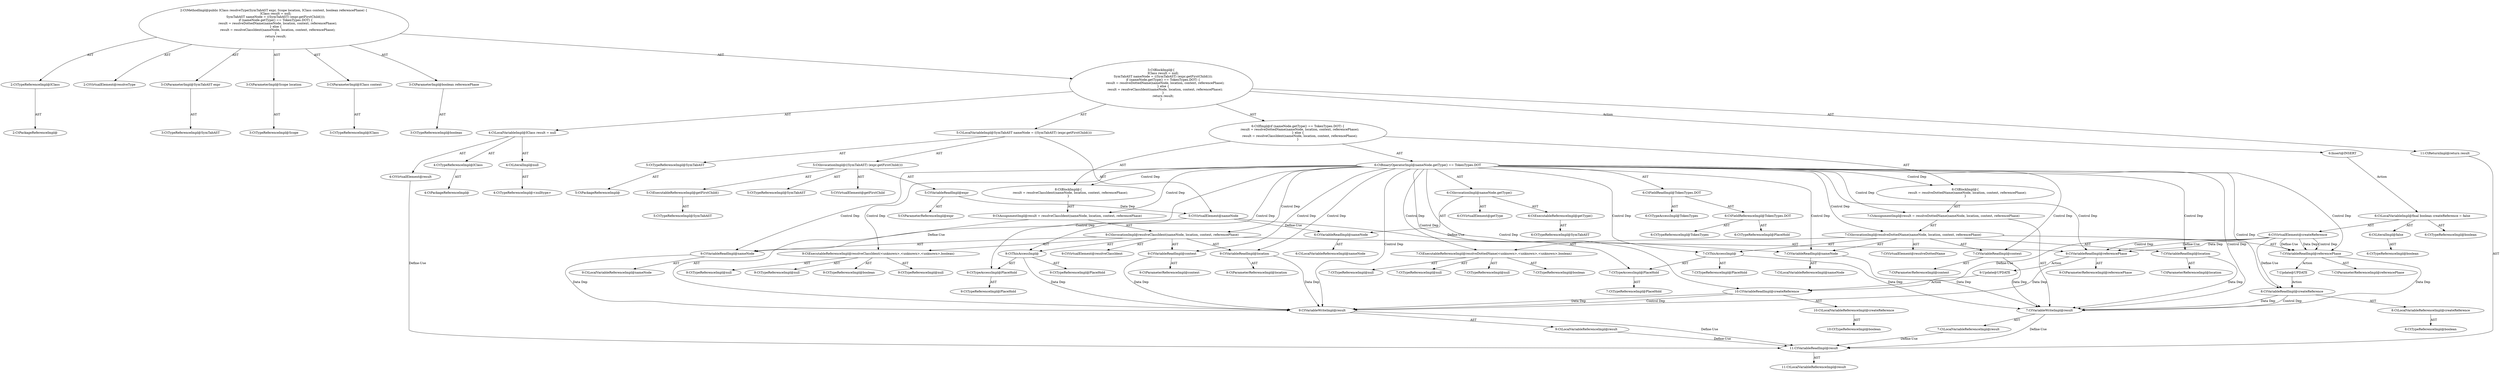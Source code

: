 digraph "resolveType#?,SymTabAST,Scope,IClass,boolean" {
0 [label="2:CtTypeReferenceImpl@IClass" shape=ellipse]
1 [label="2:CtPackageReferenceImpl@" shape=ellipse]
2 [label="2:CtVirtualElement@resolveType" shape=ellipse]
3 [label="3:CtParameterImpl@SymTabAST expr" shape=ellipse]
4 [label="3:CtTypeReferenceImpl@SymTabAST" shape=ellipse]
5 [label="3:CtParameterImpl@Scope location" shape=ellipse]
6 [label="3:CtTypeReferenceImpl@Scope" shape=ellipse]
7 [label="3:CtParameterImpl@IClass context" shape=ellipse]
8 [label="3:CtTypeReferenceImpl@IClass" shape=ellipse]
9 [label="3:CtParameterImpl@boolean referencePhase" shape=ellipse]
10 [label="3:CtTypeReferenceImpl@boolean" shape=ellipse]
11 [label="4:CtTypeReferenceImpl@IClass" shape=ellipse]
12 [label="4:CtPackageReferenceImpl@" shape=ellipse]
13 [label="4:CtLiteralImpl@null" shape=ellipse]
14 [label="4:CtTypeReferenceImpl@<nulltype>" shape=ellipse]
15 [label="4:CtVirtualElement@result" shape=ellipse]
16 [label="4:CtLocalVariableImpl@IClass result = null" shape=ellipse]
17 [label="5:CtTypeReferenceImpl@SymTabAST" shape=ellipse]
18 [label="5:CtPackageReferenceImpl@" shape=ellipse]
19 [label="5:CtExecutableReferenceImpl@getFirstChild()" shape=ellipse]
20 [label="5:CtTypeReferenceImpl@SymTabAST" shape=ellipse]
21 [label="5:CtVirtualElement@getFirstChild" shape=ellipse]
22 [label="5:CtVariableReadImpl@expr" shape=ellipse]
23 [label="5:CtParameterReferenceImpl@expr" shape=ellipse]
24 [label="5:CtInvocationImpl@((SymTabAST) (expr.getFirstChild()))" shape=ellipse]
25 [label="5:CtTypeReferenceImpl@SymTabAST" shape=ellipse]
26 [label="5:CtVirtualElement@nameNode" shape=ellipse]
27 [label="5:CtLocalVariableImpl@SymTabAST nameNode = ((SymTabAST) (expr.getFirstChild()))" shape=ellipse]
28 [label="6:CtExecutableReferenceImpl@getType()" shape=ellipse]
29 [label="6:CtTypeReferenceImpl@SymTabAST" shape=ellipse]
30 [label="6:CtVirtualElement@getType" shape=ellipse]
31 [label="6:CtVariableReadImpl@nameNode" shape=ellipse]
32 [label="6:CtLocalVariableReferenceImpl@nameNode" shape=ellipse]
33 [label="6:CtInvocationImpl@nameNode.getType()" shape=ellipse]
34 [label="6:CtFieldReferenceImpl@TokenTypes.DOT" shape=ellipse]
35 [label="6:CtTypeReferenceImpl@TokenTypes" shape=ellipse]
36 [label="6:CtTypeReferenceImpl@PlaceHold" shape=ellipse]
37 [label="6:CtFieldReadImpl@TokenTypes.DOT" shape=ellipse]
38 [label="6:CtTypeAccessImpl@TokenTypes" shape=ellipse]
39 [label="6:CtBinaryOperatorImpl@nameNode.getType() == TokenTypes.DOT" shape=ellipse]
40 [label="7:CtVariableWriteImpl@result" shape=ellipse]
41 [label="7:CtLocalVariableReferenceImpl@result" shape=ellipse]
42 [label="7:CtExecutableReferenceImpl@resolveDottedName(<unknown>,<unknown>,<unknown>,boolean)" shape=ellipse]
43 [label="7:CtTypeReferenceImpl@null" shape=ellipse]
44 [label="7:CtTypeReferenceImpl@null" shape=ellipse]
45 [label="7:CtTypeReferenceImpl@null" shape=ellipse]
46 [label="7:CtTypeReferenceImpl@boolean" shape=ellipse]
47 [label="7:CtVirtualElement@resolveDottedName" shape=ellipse]
48 [label="7:CtTypeAccessImpl@PlaceHold" shape=ellipse]
49 [label="7:CtTypeReferenceImpl@PlaceHold" shape=ellipse]
50 [label="7:CtThisAccessImpl@" shape=ellipse]
51 [label="7:CtTypeReferenceImpl@PlaceHold" shape=ellipse]
52 [label="7:CtVariableReadImpl@nameNode" shape=ellipse]
53 [label="7:CtLocalVariableReferenceImpl@nameNode" shape=ellipse]
54 [label="7:CtVariableReadImpl@location" shape=ellipse]
55 [label="7:CtParameterReferenceImpl@location" shape=ellipse]
56 [label="7:CtVariableReadImpl@context" shape=ellipse]
57 [label="7:CtParameterReferenceImpl@context" shape=ellipse]
58 [label="7:CtVariableReadImpl@referencePhase" shape=ellipse]
59 [label="7:CtParameterReferenceImpl@referencePhase" shape=ellipse]
60 [label="7:CtInvocationImpl@resolveDottedName(nameNode, location, context, referencePhase)" shape=ellipse]
61 [label="7:CtAssignmentImpl@result = resolveDottedName(nameNode, location, context, referencePhase)" shape=ellipse]
62 [label="6:CtBlockImpl@\{
    result = resolveDottedName(nameNode, location, context, referencePhase);
\}" shape=ellipse]
63 [label="9:CtVariableWriteImpl@result" shape=ellipse]
64 [label="9:CtLocalVariableReferenceImpl@result" shape=ellipse]
65 [label="9:CtExecutableReferenceImpl@resolveClassIdent(<unknown>,<unknown>,<unknown>,boolean)" shape=ellipse]
66 [label="9:CtTypeReferenceImpl@null" shape=ellipse]
67 [label="9:CtTypeReferenceImpl@null" shape=ellipse]
68 [label="9:CtTypeReferenceImpl@null" shape=ellipse]
69 [label="9:CtTypeReferenceImpl@boolean" shape=ellipse]
70 [label="9:CtVirtualElement@resolveClassIdent" shape=ellipse]
71 [label="9:CtTypeAccessImpl@PlaceHold" shape=ellipse]
72 [label="9:CtTypeReferenceImpl@PlaceHold" shape=ellipse]
73 [label="9:CtThisAccessImpl@" shape=ellipse]
74 [label="9:CtTypeReferenceImpl@PlaceHold" shape=ellipse]
75 [label="9:CtVariableReadImpl@nameNode" shape=ellipse]
76 [label="9:CtLocalVariableReferenceImpl@nameNode" shape=ellipse]
77 [label="9:CtVariableReadImpl@location" shape=ellipse]
78 [label="9:CtParameterReferenceImpl@location" shape=ellipse]
79 [label="9:CtVariableReadImpl@context" shape=ellipse]
80 [label="9:CtParameterReferenceImpl@context" shape=ellipse]
81 [label="9:CtVariableReadImpl@referencePhase" shape=ellipse]
82 [label="9:CtParameterReferenceImpl@referencePhase" shape=ellipse]
83 [label="9:CtInvocationImpl@resolveClassIdent(nameNode, location, context, referencePhase)" shape=ellipse]
84 [label="9:CtAssignmentImpl@result = resolveClassIdent(nameNode, location, context, referencePhase)" shape=ellipse]
85 [label="8:CtBlockImpl@\{
    result = resolveClassIdent(nameNode, location, context, referencePhase);
\}" shape=ellipse]
86 [label="6:CtIfImpl@if (nameNode.getType() == TokenTypes.DOT) \{
    result = resolveDottedName(nameNode, location, context, referencePhase);
\} else \{
    result = resolveClassIdent(nameNode, location, context, referencePhase);
\}" shape=ellipse]
87 [label="11:CtVariableReadImpl@result" shape=ellipse]
88 [label="11:CtLocalVariableReferenceImpl@result" shape=ellipse]
89 [label="11:CtReturnImpl@return result" shape=ellipse]
90 [label="3:CtBlockImpl@\{
    IClass result = null;
    SymTabAST nameNode = ((SymTabAST) (expr.getFirstChild()));
    if (nameNode.getType() == TokenTypes.DOT) \{
        result = resolveDottedName(nameNode, location, context, referencePhase);
    \} else \{
        result = resolveClassIdent(nameNode, location, context, referencePhase);
    \}
    return result;
\}" shape=ellipse]
91 [label="2:CtMethodImpl@public IClass resolveType(SymTabAST expr, Scope location, IClass context, boolean referencePhase) \{
    IClass result = null;
    SymTabAST nameNode = ((SymTabAST) (expr.getFirstChild()));
    if (nameNode.getType() == TokenTypes.DOT) \{
        result = resolveDottedName(nameNode, location, context, referencePhase);
    \} else \{
        result = resolveClassIdent(nameNode, location, context, referencePhase);
    \}
    return result;
\}" shape=ellipse]
92 [label="7:Update@UPDATE" shape=ellipse]
93 [label="8:CtTypeReferenceImpl@boolean" shape=ellipse]
94 [label="8:CtLocalVariableReferenceImpl@createReference" shape=ellipse]
95 [label="8:CtVariableReadImpl@createReference" shape=ellipse]
96 [label="9:Update@UPDATE" shape=ellipse]
97 [label="10:CtTypeReferenceImpl@boolean" shape=ellipse]
98 [label="10:CtLocalVariableReferenceImpl@createReference" shape=ellipse]
99 [label="10:CtVariableReadImpl@createReference" shape=ellipse]
100 [label="6:Insert@INSERT" shape=ellipse]
101 [label="6:CtTypeReferenceImpl@boolean" shape=ellipse]
102 [label="6:CtTypeReferenceImpl@boolean" shape=ellipse]
103 [label="6:CtLiteralImpl@false" shape=ellipse]
104 [label="6:CtLocalVariableImpl@final boolean createReference = false" shape=ellipse]
105 [label="6:CtVirtualElement@createReference" shape=ellipse]
0 -> 1 [label="AST"];
3 -> 4 [label="AST"];
5 -> 6 [label="AST"];
7 -> 8 [label="AST"];
9 -> 10 [label="AST"];
11 -> 12 [label="AST"];
13 -> 14 [label="AST"];
15 -> 87 [label="Define-Use"];
16 -> 15 [label="AST"];
16 -> 11 [label="AST"];
16 -> 13 [label="AST"];
17 -> 18 [label="AST"];
19 -> 20 [label="AST"];
22 -> 23 [label="AST"];
22 -> 26 [label="Data Dep"];
24 -> 21 [label="AST"];
24 -> 25 [label="AST"];
24 -> 22 [label="AST"];
24 -> 19 [label="AST"];
26 -> 31 [label="Define-Use"];
26 -> 52 [label="Define-Use"];
26 -> 75 [label="Define-Use"];
27 -> 26 [label="AST"];
27 -> 17 [label="AST"];
27 -> 24 [label="AST"];
28 -> 29 [label="AST"];
31 -> 32 [label="AST"];
33 -> 30 [label="AST"];
33 -> 31 [label="AST"];
33 -> 28 [label="AST"];
34 -> 35 [label="AST"];
34 -> 36 [label="AST"];
37 -> 38 [label="AST"];
37 -> 34 [label="AST"];
39 -> 33 [label="AST"];
39 -> 37 [label="AST"];
39 -> 62 [label="Control Dep"];
39 -> 61 [label="Control Dep"];
39 -> 40 [label="Control Dep"];
39 -> 60 [label="Control Dep"];
39 -> 42 [label="Control Dep"];
39 -> 50 [label="Control Dep"];
39 -> 48 [label="Control Dep"];
39 -> 52 [label="Control Dep"];
39 -> 54 [label="Control Dep"];
39 -> 56 [label="Control Dep"];
39 -> 58 [label="Control Dep"];
39 -> 85 [label="Control Dep"];
39 -> 84 [label="Control Dep"];
39 -> 63 [label="Control Dep"];
39 -> 83 [label="Control Dep"];
39 -> 65 [label="Control Dep"];
39 -> 73 [label="Control Dep"];
39 -> 71 [label="Control Dep"];
39 -> 75 [label="Control Dep"];
39 -> 77 [label="Control Dep"];
39 -> 79 [label="Control Dep"];
39 -> 81 [label="Control Dep"];
39 -> 95 [label="Control Dep"];
39 -> 99 [label="Control Dep"];
40 -> 41 [label="AST"];
40 -> 87 [label="Define-Use"];
41 -> 87 [label="Define-Use"];
42 -> 43 [label="AST"];
42 -> 44 [label="AST"];
42 -> 45 [label="AST"];
42 -> 46 [label="AST"];
48 -> 49 [label="AST"];
50 -> 51 [label="AST"];
50 -> 48 [label="AST"];
50 -> 40 [label="Data Dep"];
52 -> 53 [label="AST"];
52 -> 40 [label="Data Dep"];
54 -> 55 [label="AST"];
54 -> 40 [label="Data Dep"];
56 -> 57 [label="AST"];
56 -> 40 [label="Data Dep"];
58 -> 59 [label="AST"];
58 -> 40 [label="Data Dep"];
58 -> 92 [label="Action"];
60 -> 47 [label="AST"];
60 -> 50 [label="AST"];
60 -> 42 [label="AST"];
60 -> 52 [label="AST"];
60 -> 54 [label="AST"];
60 -> 56 [label="AST"];
60 -> 58 [label="AST"];
61 -> 40 [label="AST"];
61 -> 60 [label="AST"];
62 -> 61 [label="AST"];
63 -> 64 [label="AST"];
63 -> 87 [label="Define-Use"];
64 -> 87 [label="Define-Use"];
65 -> 66 [label="AST"];
65 -> 67 [label="AST"];
65 -> 68 [label="AST"];
65 -> 69 [label="AST"];
71 -> 72 [label="AST"];
73 -> 74 [label="AST"];
73 -> 71 [label="AST"];
73 -> 63 [label="Data Dep"];
75 -> 76 [label="AST"];
75 -> 63 [label="Data Dep"];
77 -> 78 [label="AST"];
77 -> 63 [label="Data Dep"];
79 -> 80 [label="AST"];
79 -> 63 [label="Data Dep"];
81 -> 82 [label="AST"];
81 -> 63 [label="Data Dep"];
81 -> 96 [label="Action"];
83 -> 70 [label="AST"];
83 -> 73 [label="AST"];
83 -> 65 [label="AST"];
83 -> 75 [label="AST"];
83 -> 77 [label="AST"];
83 -> 79 [label="AST"];
83 -> 81 [label="AST"];
84 -> 63 [label="AST"];
84 -> 83 [label="AST"];
85 -> 84 [label="AST"];
86 -> 39 [label="AST"];
86 -> 62 [label="AST"];
86 -> 85 [label="AST"];
87 -> 88 [label="AST"];
89 -> 87 [label="AST"];
90 -> 16 [label="AST"];
90 -> 27 [label="AST"];
90 -> 86 [label="AST"];
90 -> 89 [label="AST"];
90 -> 100 [label="Action"];
91 -> 2 [label="AST"];
91 -> 0 [label="AST"];
91 -> 3 [label="AST"];
91 -> 5 [label="AST"];
91 -> 7 [label="AST"];
91 -> 9 [label="AST"];
91 -> 90 [label="AST"];
92 -> 95 [label="Action"];
94 -> 93 [label="AST"];
95 -> 94 [label="AST"];
95 -> 40 [label="Data Dep"];
95 -> 40 [label="Control Dep"];
96 -> 99 [label="Action"];
98 -> 97 [label="AST"];
99 -> 98 [label="AST"];
99 -> 63 [label="Data Dep"];
99 -> 63 [label="Control Dep"];
100 -> 104 [label="Action"];
103 -> 102 [label="AST"];
104 -> 105 [label="AST"];
104 -> 101 [label="AST"];
104 -> 103 [label="AST"];
105 -> 95 [label="Define-Use"];
105 -> 99 [label="Define-Use"];
105 -> 58 [label="Define-Use"];
105 -> 58 [label="Data Dep"];
105 -> 58 [label="Control Dep"];
105 -> 81 [label="Define-Use"];
105 -> 81 [label="Data Dep"];
105 -> 81 [label="Control Dep"];
}